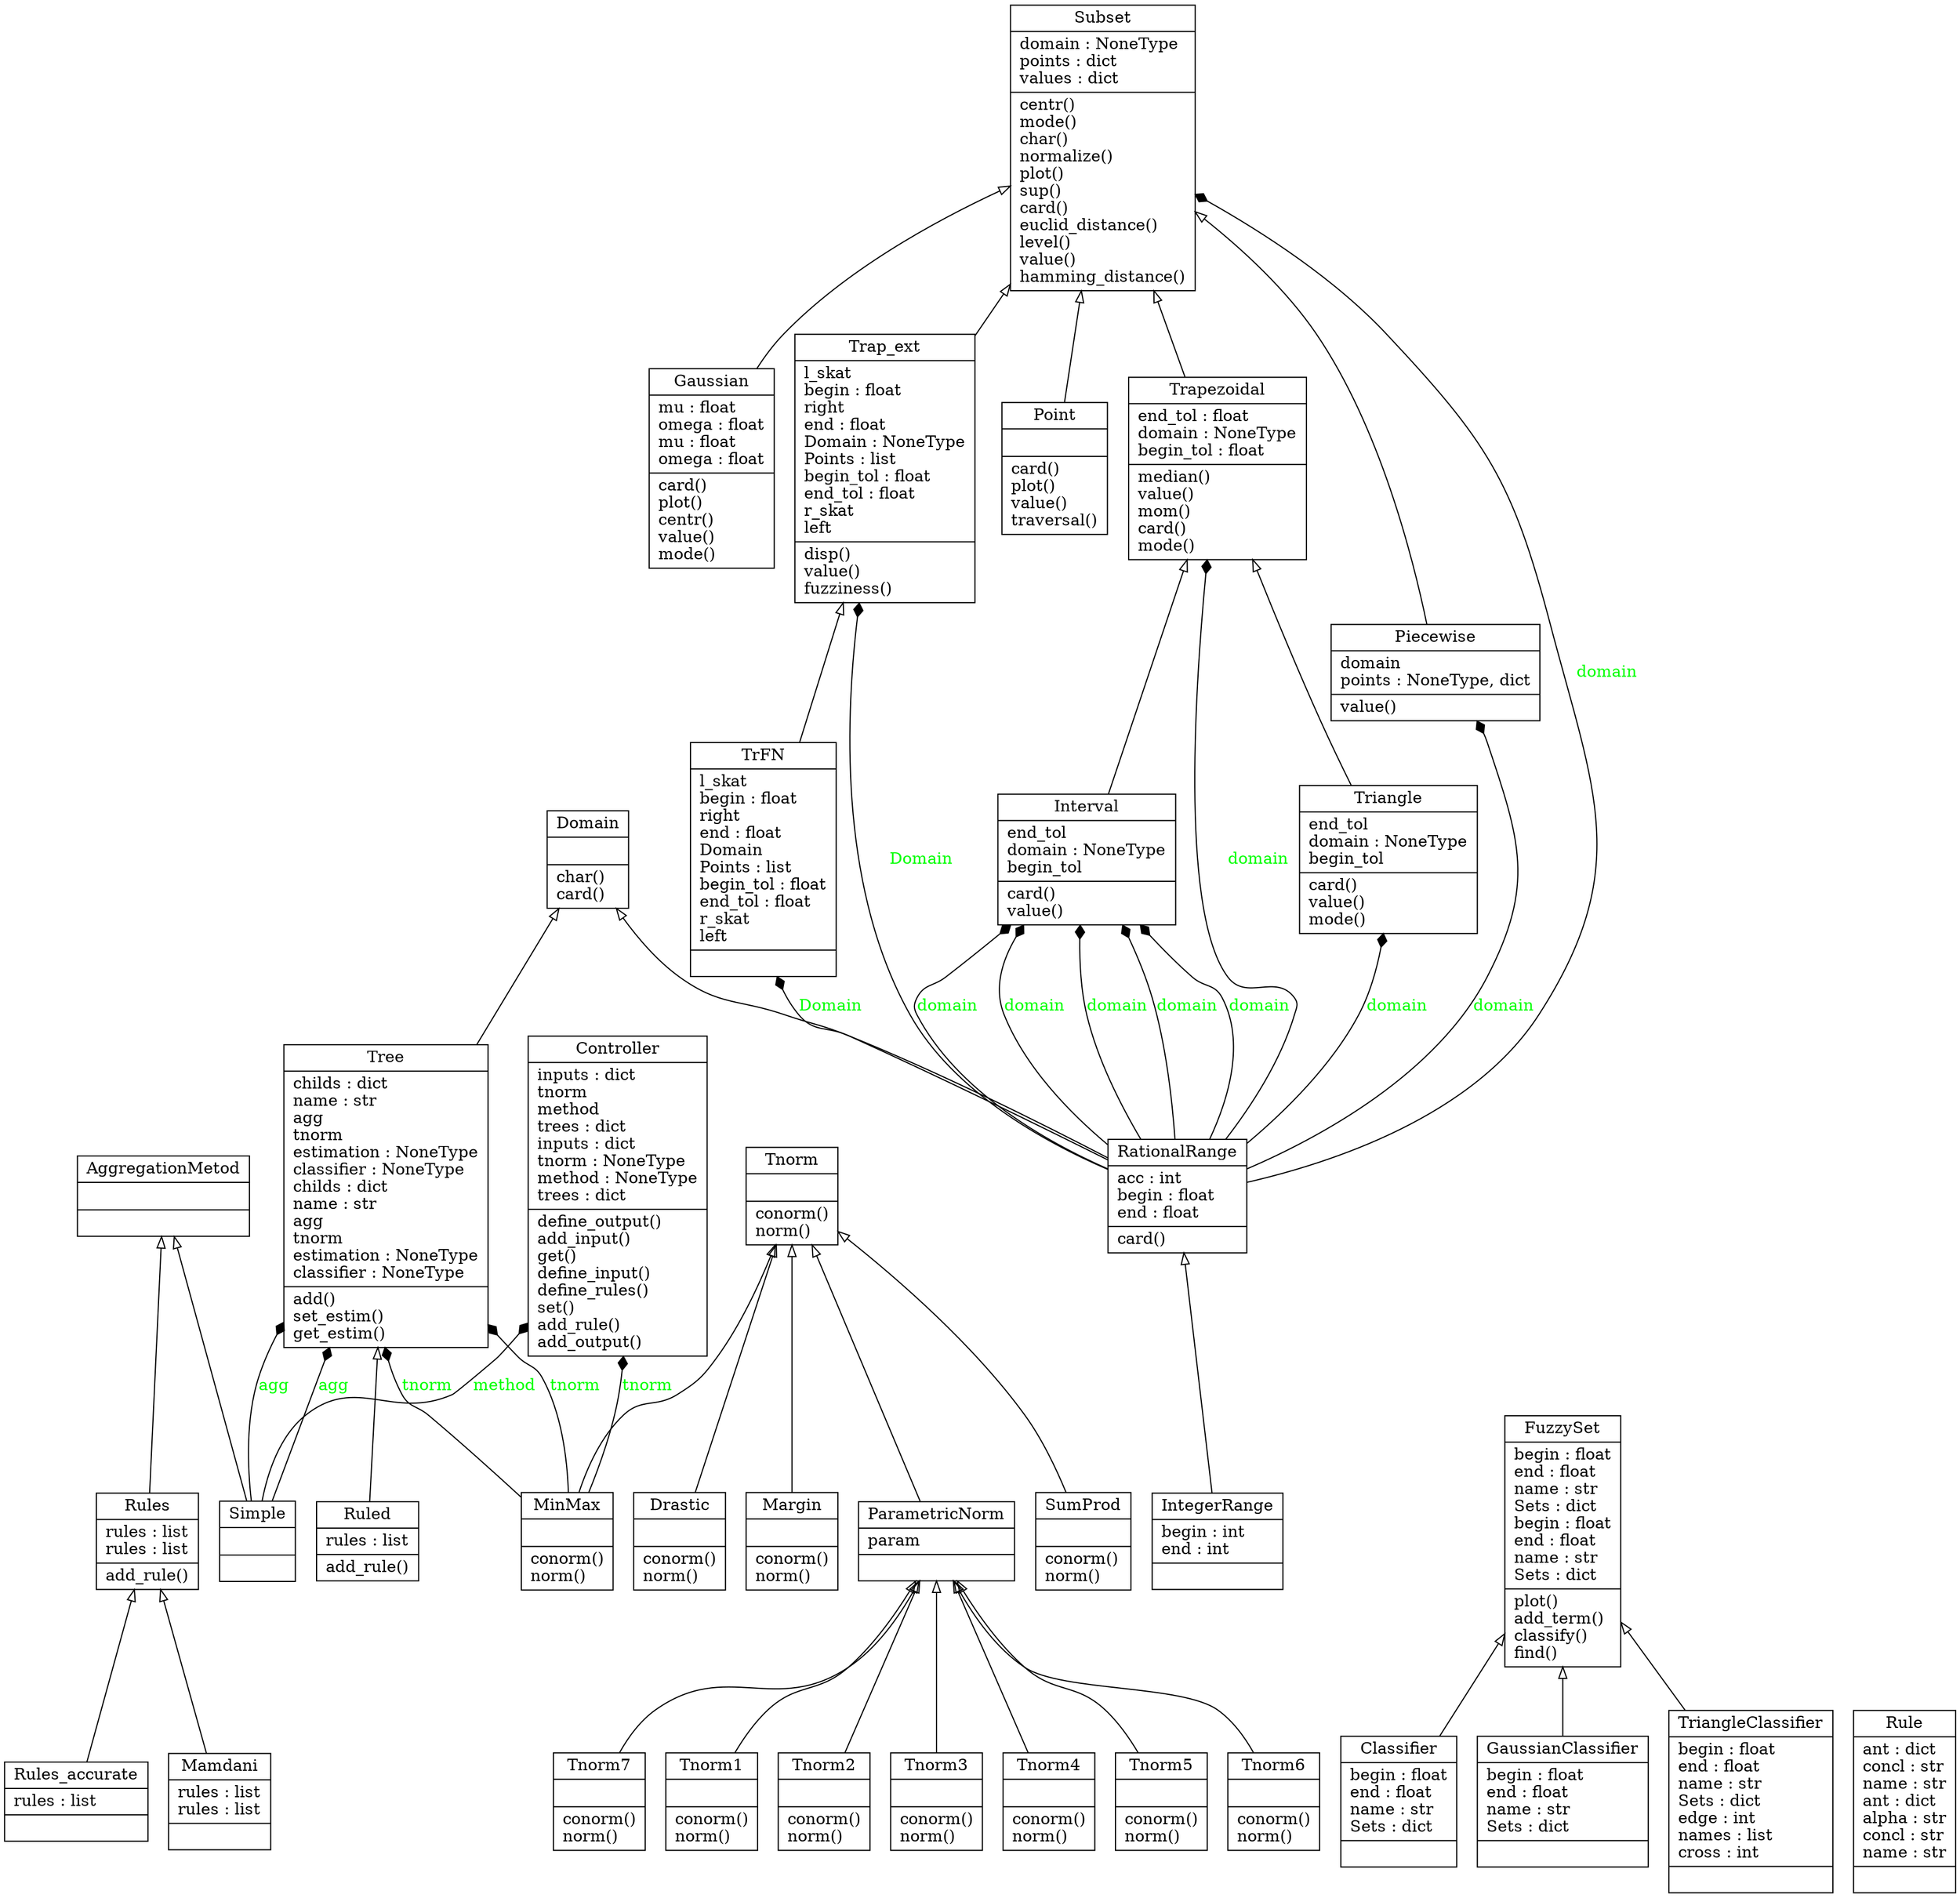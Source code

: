 digraph "classes_No_Name" {
charset="utf-8"
rankdir=BT
"0" [label="{AggregationMetod|\l|}", shape="record"];
"1" [label="{Classifier|begin : float\lend : float\lname : str\lSets : dict\l|}", shape="record"];
"2" [label="{Controller|inputs : dict\ltnorm\lmethod\ltrees : dict\linputs : dict\ltnorm : NoneType\lmethod : NoneType\ltrees : dict\l|define_output()\ladd_input()\lget()\ldefine_input()\ldefine_rules()\lset()\ladd_rule()\ladd_output()\l}", shape="record"];
"3" [label="{Domain|\l|char()\lcard()\l}", shape="record"];
"4" [label="{Drastic|\l|conorm()\lnorm()\l}", shape="record"];
"5" [label="{FuzzySet|begin : float\lend : float\lname : str\lSets : dict\lbegin : float\lend : float\lname : str\lSets : dict\l|plot()\ladd_term()\lclassify()\lfind()\l}", shape="record"];
"6" [label="{Gaussian|mu : float\lomega : float\lmu : float\lomega : float\l|card()\lplot()\lcentr()\lvalue()\lmode()\l}", shape="record"];
"7" [label="{GaussianClassifier|begin : float\lend : float\lname : str\lSets : dict\l|}", shape="record"];
"8" [label="{IntegerRange|begin : int\lend : int\l|}", shape="record"];
"9" [label="{Interval|end_tol\ldomain : NoneType\lbegin_tol\l|card()\lvalue()\l}", shape="record"];
"10" [label="{Mamdani|rules : list\lrules : list\l|}", shape="record"];
"11" [label="{Margin|\l|conorm()\lnorm()\l}", shape="record"];
"12" [label="{MinMax|\l|conorm()\lnorm()\l}", shape="record"];
"13" [label="{ParametricNorm|param\l|}", shape="record"];
"14" [label="{Piecewise|domain\lpoints : NoneType, dict\l|value()\l}", shape="record"];
"15" [label="{Point|\l|card()\lplot()\lvalue()\ltraversal()\l}", shape="record"];
"16" [label="{RationalRange|acc : int\lbegin : float\lend : float\l|card()\l}", shape="record"];
"17" [label="{Rule|ant : dict\lconcl : str\lname : str\lant : dict\lalpha : str\lconcl : str\lname : str\l|}", shape="record"];
"18" [label="{Ruled|rules : list\l|add_rule()\l}", shape="record"];
"19" [label="{Rules|rules : list\lrules : list\l|add_rule()\l}", shape="record"];
"20" [label="{Rules_accurate|rules : list\l|}", shape="record"];
"21" [label="{Simple|\l|}", shape="record"];
"22" [label="{Subset|domain : NoneType\lpoints : dict\lvalues : dict\l|centr()\lmode()\lchar()\lnormalize()\lplot()\lsup()\lcard()\leuclid_distance()\llevel()\lvalue()\lhamming_distance()\l}", shape="record"];
"23" [label="{SumProd|\l|conorm()\lnorm()\l}", shape="record"];
"24" [label="{Tnorm|\l|conorm()\lnorm()\l}", shape="record"];
"25" [label="{Tnorm1|\l|conorm()\lnorm()\l}", shape="record"];
"26" [label="{Tnorm2|\l|conorm()\lnorm()\l}", shape="record"];
"27" [label="{Tnorm3|\l|conorm()\lnorm()\l}", shape="record"];
"28" [label="{Tnorm4|\l|conorm()\lnorm()\l}", shape="record"];
"29" [label="{Tnorm5|\l|conorm()\lnorm()\l}", shape="record"];
"30" [label="{Tnorm6|\l|conorm()\lnorm()\l}", shape="record"];
"31" [label="{Tnorm7|\l|conorm()\lnorm()\l}", shape="record"];
"32" [label="{TrFN|l_skat\lbegin : float\lright\lend : float\lDomain\lPoints : list\lbegin_tol : float\lend_tol : float\lr_skat\lleft\l|}", shape="record"];
"33" [label="{Trap_ext|l_skat\lbegin : float\lright\lend : float\lDomain : NoneType\lPoints : list\lbegin_tol : float\lend_tol : float\lr_skat\lleft\l|disp()\lvalue()\lfuzziness()\l}", shape="record"];
"34" [label="{Trapezoidal|end_tol : float\ldomain : NoneType\lbegin_tol : float\l|median()\lvalue()\lmom()\lcard()\lmode()\l}", shape="record"];
"35" [label="{Tree|childs : dict\lname : str\lagg\ltnorm\lestimation : NoneType\lclassifier : NoneType\lchilds : dict\lname : str\lagg\ltnorm\lestimation : NoneType\lclassifier : NoneType\l|add()\lset_estim()\lget_estim()\l}", shape="record"];
"36" [label="{Triangle|end_tol\ldomain : NoneType\lbegin_tol\l|card()\lvalue()\lmode()\l}", shape="record"];
"37" [label="{TriangleClassifier|begin : float\lend : float\lname : str\lSets : dict\ledge : int\lnames : list\lcross : int\l|}", shape="record"];
"1" -> "5" [arrowhead="empty", arrowtail="none"];
"4" -> "24" [arrowhead="empty", arrowtail="none"];
"6" -> "22" [arrowhead="empty", arrowtail="none"];
"7" -> "5" [arrowhead="empty", arrowtail="none"];
"8" -> "16" [arrowhead="empty", arrowtail="none"];
"9" -> "34" [arrowhead="empty", arrowtail="none"];
"10" -> "19" [arrowhead="empty", arrowtail="none"];
"11" -> "24" [arrowhead="empty", arrowtail="none"];
"12" -> "24" [arrowhead="empty", arrowtail="none"];
"13" -> "24" [arrowhead="empty", arrowtail="none"];
"14" -> "22" [arrowhead="empty", arrowtail="none"];
"15" -> "22" [arrowhead="empty", arrowtail="none"];
"16" -> "3" [arrowhead="empty", arrowtail="none"];
"18" -> "35" [arrowhead="empty", arrowtail="none"];
"19" -> "0" [arrowhead="empty", arrowtail="none"];
"20" -> "19" [arrowhead="empty", arrowtail="none"];
"21" -> "0" [arrowhead="empty", arrowtail="none"];
"23" -> "24" [arrowhead="empty", arrowtail="none"];
"25" -> "13" [arrowhead="empty", arrowtail="none"];
"26" -> "13" [arrowhead="empty", arrowtail="none"];
"27" -> "13" [arrowhead="empty", arrowtail="none"];
"28" -> "13" [arrowhead="empty", arrowtail="none"];
"29" -> "13" [arrowhead="empty", arrowtail="none"];
"30" -> "13" [arrowhead="empty", arrowtail="none"];
"31" -> "13" [arrowhead="empty", arrowtail="none"];
"32" -> "33" [arrowhead="empty", arrowtail="none"];
"33" -> "22" [arrowhead="empty", arrowtail="none"];
"34" -> "22" [arrowhead="empty", arrowtail="none"];
"35" -> "3" [arrowhead="empty", arrowtail="none"];
"36" -> "34" [arrowhead="empty", arrowtail="none"];
"37" -> "5" [arrowhead="empty", arrowtail="none"];
"12" -> "2" [arrowhead="diamond", arrowtail="none", fontcolor="green", label="tnorm", style="solid"];
"12" -> "35" [arrowhead="diamond", arrowtail="none", fontcolor="green", label="tnorm", style="solid"];
"12" -> "35" [arrowhead="diamond", arrowtail="none", fontcolor="green", label="tnorm", style="solid"];
"16" -> "9" [arrowhead="diamond", arrowtail="none", fontcolor="green", label="domain", style="solid"];
"16" -> "9" [arrowhead="diamond", arrowtail="none", fontcolor="green", label="domain", style="solid"];
"16" -> "9" [arrowhead="diamond", arrowtail="none", fontcolor="green", label="domain", style="solid"];
"16" -> "9" [arrowhead="diamond", arrowtail="none", fontcolor="green", label="domain", style="solid"];
"16" -> "9" [arrowhead="diamond", arrowtail="none", fontcolor="green", label="domain", style="solid"];
"16" -> "14" [arrowhead="diamond", arrowtail="none", fontcolor="green", label="domain", style="solid"];
"16" -> "22" [arrowhead="diamond", arrowtail="none", fontcolor="green", label="domain", style="solid"];
"16" -> "32" [arrowhead="diamond", arrowtail="none", fontcolor="green", label="Domain", style="solid"];
"16" -> "33" [arrowhead="diamond", arrowtail="none", fontcolor="green", label="Domain", style="solid"];
"16" -> "34" [arrowhead="diamond", arrowtail="none", fontcolor="green", label="domain", style="solid"];
"16" -> "36" [arrowhead="diamond", arrowtail="none", fontcolor="green", label="domain", style="solid"];
"21" -> "2" [arrowhead="diamond", arrowtail="none", fontcolor="green", label="method", style="solid"];
"21" -> "35" [arrowhead="diamond", arrowtail="none", fontcolor="green", label="agg", style="solid"];
"21" -> "35" [arrowhead="diamond", arrowtail="none", fontcolor="green", label="agg", style="solid"];
}
